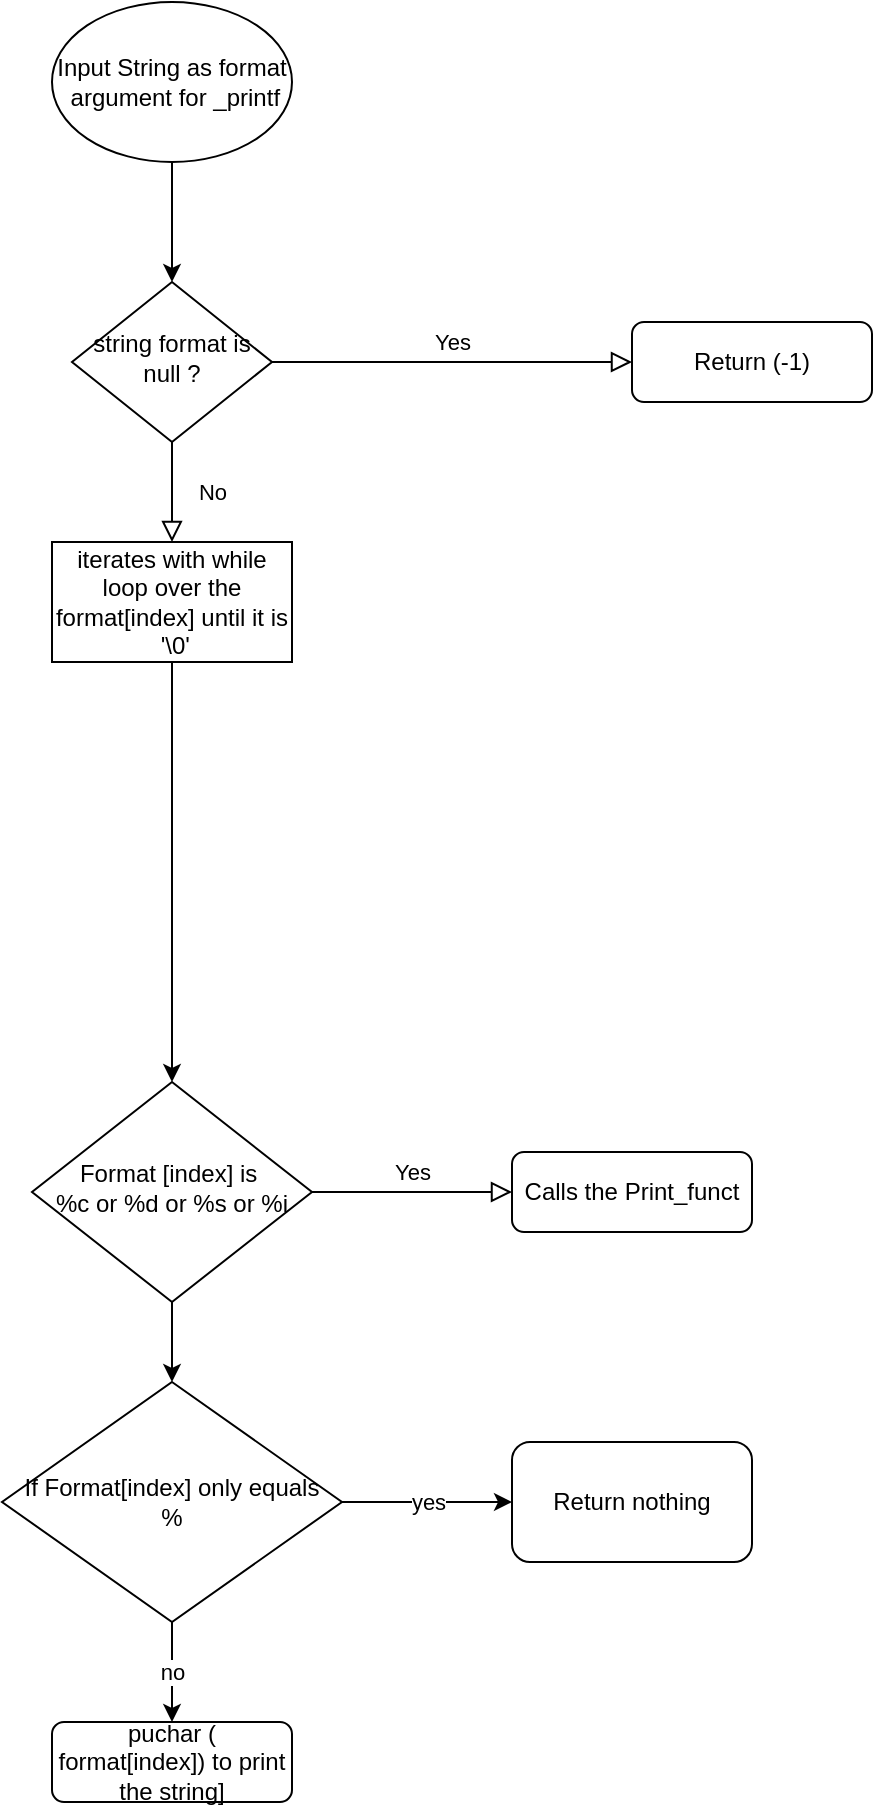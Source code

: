 <mxfile version="20.0.4" type="github"><diagram id="C5RBs43oDa-KdzZeNtuy" name="Page-1"><mxGraphModel dx="977" dy="2039" grid="1" gridSize="10" guides="1" tooltips="1" connect="1" arrows="1" fold="1" page="1" pageScale="1" pageWidth="827" pageHeight="1169" math="0" shadow="0"><root><mxCell id="WIyWlLk6GJQsqaUBKTNV-0"/><mxCell id="WIyWlLk6GJQsqaUBKTNV-1" parent="WIyWlLk6GJQsqaUBKTNV-0"/><mxCell id="WIyWlLk6GJQsqaUBKTNV-4" value="No" style="rounded=0;html=1;jettySize=auto;orthogonalLoop=1;fontSize=11;endArrow=block;endFill=0;endSize=8;strokeWidth=1;shadow=0;labelBackgroundColor=none;edgeStyle=orthogonalEdgeStyle;" parent="WIyWlLk6GJQsqaUBKTNV-1" source="WIyWlLk6GJQsqaUBKTNV-6" edge="1"><mxGeometry y="20" relative="1" as="geometry"><mxPoint as="offset"/><mxPoint x="220" y="210" as="targetPoint"/></mxGeometry></mxCell><mxCell id="WIyWlLk6GJQsqaUBKTNV-5" value="Yes" style="edgeStyle=orthogonalEdgeStyle;rounded=0;html=1;jettySize=auto;orthogonalLoop=1;fontSize=11;endArrow=block;endFill=0;endSize=8;strokeWidth=1;shadow=0;labelBackgroundColor=none;" parent="WIyWlLk6GJQsqaUBKTNV-1" source="WIyWlLk6GJQsqaUBKTNV-6" target="WIyWlLk6GJQsqaUBKTNV-7" edge="1"><mxGeometry y="10" relative="1" as="geometry"><mxPoint as="offset"/></mxGeometry></mxCell><mxCell id="WIyWlLk6GJQsqaUBKTNV-6" value="string format is null ?" style="rhombus;whiteSpace=wrap;html=1;shadow=0;fontFamily=Helvetica;fontSize=12;align=center;strokeWidth=1;spacing=6;spacingTop=-4;" parent="WIyWlLk6GJQsqaUBKTNV-1" vertex="1"><mxGeometry x="170" y="80" width="100" height="80" as="geometry"/></mxCell><mxCell id="WIyWlLk6GJQsqaUBKTNV-7" value="Return (-1)" style="rounded=1;whiteSpace=wrap;html=1;fontSize=12;glass=0;strokeWidth=1;shadow=0;" parent="WIyWlLk6GJQsqaUBKTNV-1" vertex="1"><mxGeometry x="450" y="100" width="120" height="40" as="geometry"/></mxCell><mxCell id="WIyWlLk6GJQsqaUBKTNV-9" value="Yes" style="edgeStyle=orthogonalEdgeStyle;rounded=0;html=1;jettySize=auto;orthogonalLoop=1;fontSize=11;endArrow=block;endFill=0;endSize=8;strokeWidth=1;shadow=0;labelBackgroundColor=none;" parent="WIyWlLk6GJQsqaUBKTNV-1" source="WIyWlLk6GJQsqaUBKTNV-10" target="WIyWlLk6GJQsqaUBKTNV-12" edge="1"><mxGeometry y="10" relative="1" as="geometry"><mxPoint as="offset"/></mxGeometry></mxCell><mxCell id="7TEuUntVr6q2_0Xe6KeG-6" style="edgeStyle=orthogonalEdgeStyle;rounded=0;orthogonalLoop=1;jettySize=auto;html=1;" edge="1" parent="WIyWlLk6GJQsqaUBKTNV-1" source="WIyWlLk6GJQsqaUBKTNV-10" target="7TEuUntVr6q2_0Xe6KeG-5"><mxGeometry relative="1" as="geometry"><mxPoint x="220" y="630" as="targetPoint"/></mxGeometry></mxCell><mxCell id="WIyWlLk6GJQsqaUBKTNV-10" value="Format [index] is&amp;nbsp;&lt;br&gt;%c or %d or %s or %i" style="rhombus;whiteSpace=wrap;html=1;shadow=0;fontFamily=Helvetica;fontSize=12;align=center;strokeWidth=1;spacing=6;spacingTop=-4;" parent="WIyWlLk6GJQsqaUBKTNV-1" vertex="1"><mxGeometry x="150" y="480" width="140" height="110" as="geometry"/></mxCell><mxCell id="WIyWlLk6GJQsqaUBKTNV-11" value="puchar ( format[index]) to print the string]" style="rounded=1;whiteSpace=wrap;html=1;fontSize=12;glass=0;strokeWidth=1;shadow=0;" parent="WIyWlLk6GJQsqaUBKTNV-1" vertex="1"><mxGeometry x="160" y="800" width="120" height="40" as="geometry"/></mxCell><mxCell id="WIyWlLk6GJQsqaUBKTNV-12" value="Calls the Print_funct" style="rounded=1;whiteSpace=wrap;html=1;fontSize=12;glass=0;strokeWidth=1;shadow=0;" parent="WIyWlLk6GJQsqaUBKTNV-1" vertex="1"><mxGeometry x="390" y="515" width="120" height="40" as="geometry"/></mxCell><mxCell id="7TEuUntVr6q2_0Xe6KeG-1" style="edgeStyle=orthogonalEdgeStyle;rounded=0;orthogonalLoop=1;jettySize=auto;html=1;entryX=0.5;entryY=0;entryDx=0;entryDy=0;" edge="1" parent="WIyWlLk6GJQsqaUBKTNV-1" source="7TEuUntVr6q2_0Xe6KeG-0"><mxGeometry relative="1" as="geometry"><mxPoint x="220" y="80" as="targetPoint"/></mxGeometry></mxCell><object label="Input String as format &amp;nbsp;argument for _printf" id="7TEuUntVr6q2_0Xe6KeG-0"><mxCell style="ellipse;whiteSpace=wrap;html=1;" vertex="1" parent="WIyWlLk6GJQsqaUBKTNV-1"><mxGeometry x="160" y="-60" width="120" height="80" as="geometry"/></mxCell></object><mxCell id="7TEuUntVr6q2_0Xe6KeG-3" value="" style="edgeStyle=orthogonalEdgeStyle;rounded=0;orthogonalLoop=1;jettySize=auto;html=1;" edge="1" parent="WIyWlLk6GJQsqaUBKTNV-1" source="7TEuUntVr6q2_0Xe6KeG-2" target="WIyWlLk6GJQsqaUBKTNV-10"><mxGeometry relative="1" as="geometry"/></mxCell><mxCell id="7TEuUntVr6q2_0Xe6KeG-2" value="iterates with while loop over the format[index] until it is &amp;nbsp;'\0'" style="rounded=0;whiteSpace=wrap;html=1;" vertex="1" parent="WIyWlLk6GJQsqaUBKTNV-1"><mxGeometry x="160" y="210" width="120" height="60" as="geometry"/></mxCell><mxCell id="7TEuUntVr6q2_0Xe6KeG-7" value="no" style="edgeStyle=orthogonalEdgeStyle;rounded=0;orthogonalLoop=1;jettySize=auto;html=1;" edge="1" parent="WIyWlLk6GJQsqaUBKTNV-1" source="7TEuUntVr6q2_0Xe6KeG-5" target="WIyWlLk6GJQsqaUBKTNV-11"><mxGeometry relative="1" as="geometry"/></mxCell><mxCell id="7TEuUntVr6q2_0Xe6KeG-9" value="yes" style="edgeStyle=orthogonalEdgeStyle;rounded=0;orthogonalLoop=1;jettySize=auto;html=1;" edge="1" parent="WIyWlLk6GJQsqaUBKTNV-1" source="7TEuUntVr6q2_0Xe6KeG-5" target="7TEuUntVr6q2_0Xe6KeG-8"><mxGeometry relative="1" as="geometry"/></mxCell><mxCell id="7TEuUntVr6q2_0Xe6KeG-5" value="If Format[index] only equals &amp;nbsp;%&amp;nbsp;" style="rhombus;whiteSpace=wrap;html=1;" vertex="1" parent="WIyWlLk6GJQsqaUBKTNV-1"><mxGeometry x="135" y="630" width="170" height="120" as="geometry"/></mxCell><mxCell id="7TEuUntVr6q2_0Xe6KeG-8" value="Return nothing" style="rounded=1;whiteSpace=wrap;html=1;" vertex="1" parent="WIyWlLk6GJQsqaUBKTNV-1"><mxGeometry x="390" y="660" width="120" height="60" as="geometry"/></mxCell></root></mxGraphModel></diagram></mxfile>